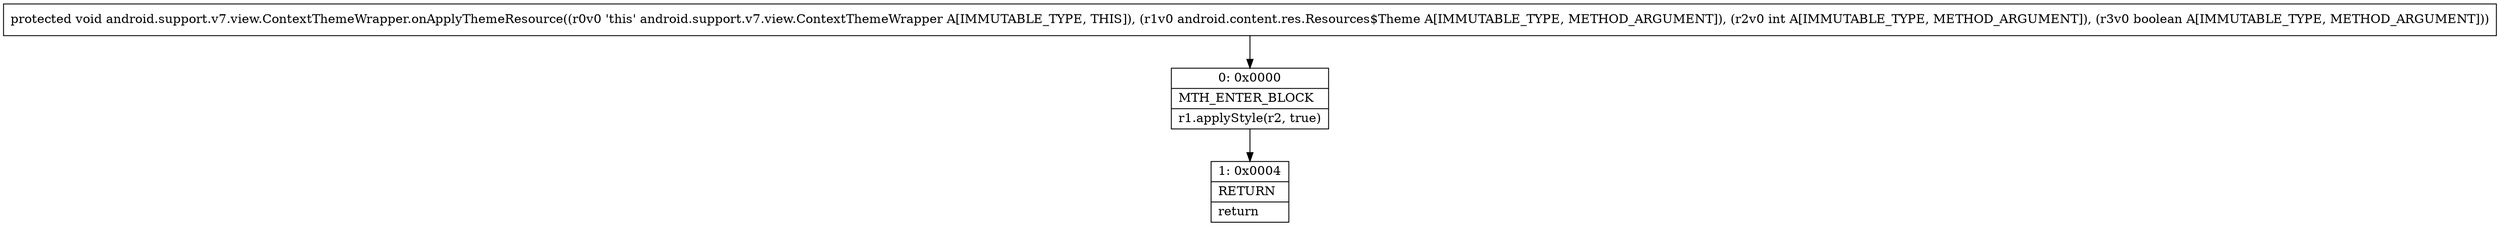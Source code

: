 digraph "CFG forandroid.support.v7.view.ContextThemeWrapper.onApplyThemeResource(Landroid\/content\/res\/Resources$Theme;IZ)V" {
Node_0 [shape=record,label="{0\:\ 0x0000|MTH_ENTER_BLOCK\l|r1.applyStyle(r2, true)\l}"];
Node_1 [shape=record,label="{1\:\ 0x0004|RETURN\l|return\l}"];
MethodNode[shape=record,label="{protected void android.support.v7.view.ContextThemeWrapper.onApplyThemeResource((r0v0 'this' android.support.v7.view.ContextThemeWrapper A[IMMUTABLE_TYPE, THIS]), (r1v0 android.content.res.Resources$Theme A[IMMUTABLE_TYPE, METHOD_ARGUMENT]), (r2v0 int A[IMMUTABLE_TYPE, METHOD_ARGUMENT]), (r3v0 boolean A[IMMUTABLE_TYPE, METHOD_ARGUMENT])) }"];
MethodNode -> Node_0;
Node_0 -> Node_1;
}


